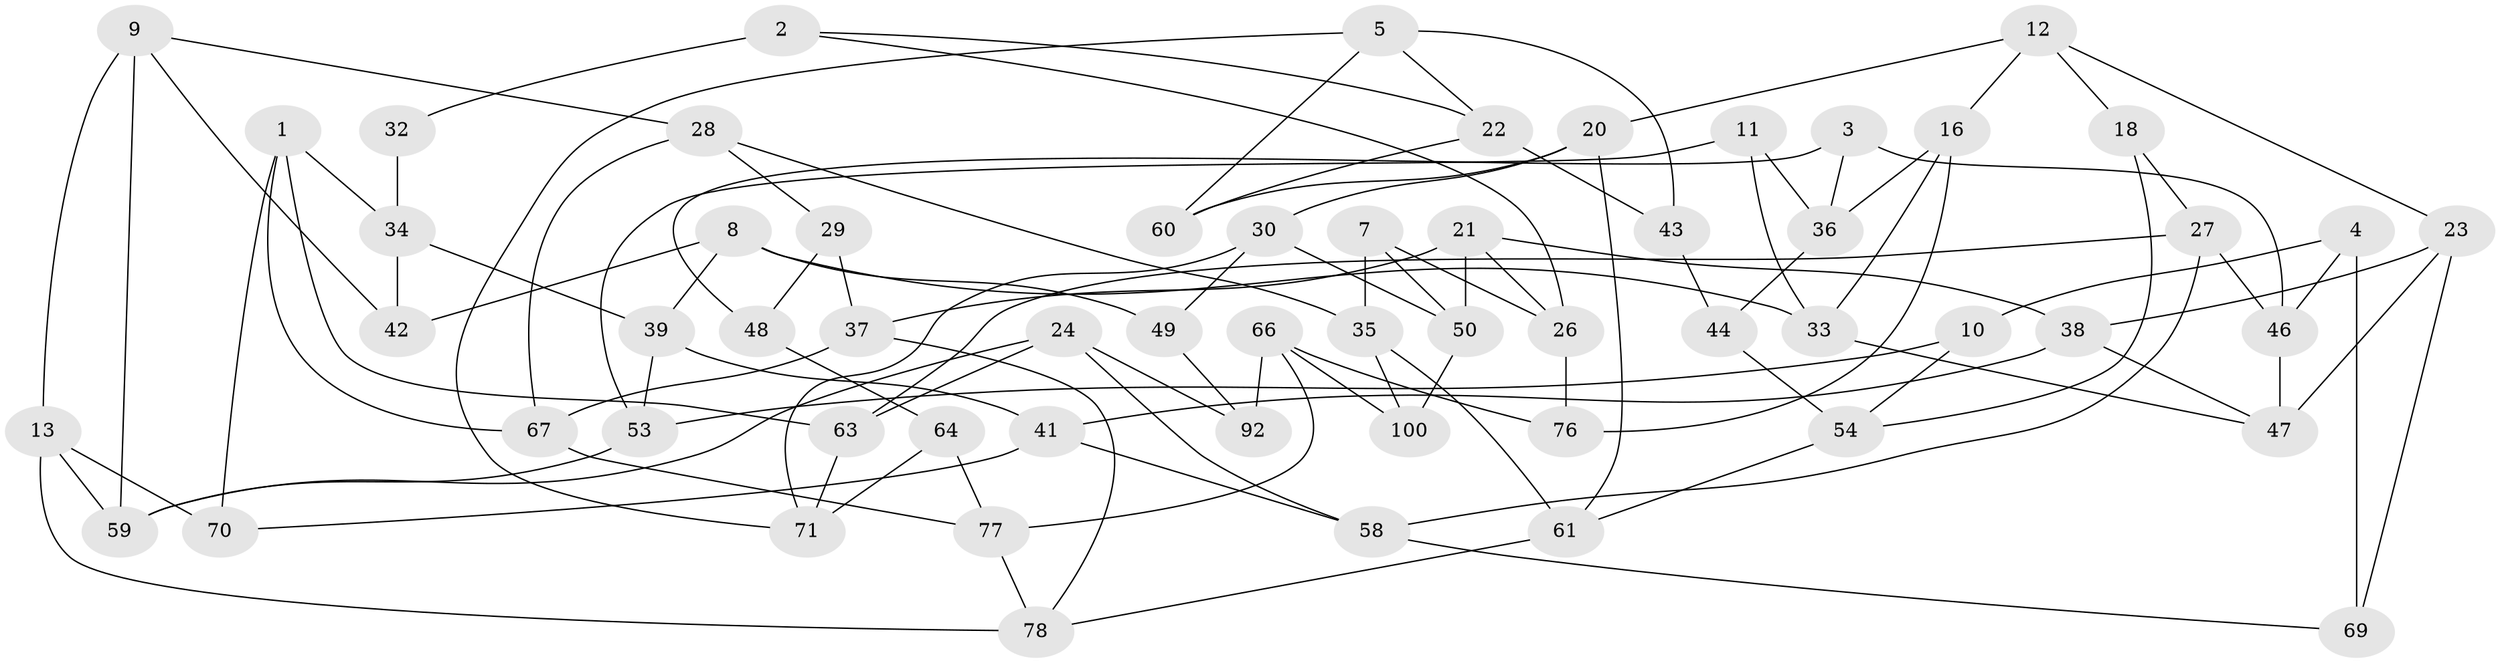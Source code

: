 // original degree distribution, {3: 1.0}
// Generated by graph-tools (version 1.1) at 2025/39/02/21/25 10:39:00]
// undirected, 59 vertices, 107 edges
graph export_dot {
graph [start="1"]
  node [color=gray90,style=filled];
  1 [super="+6"];
  2 [super="+62"];
  3;
  4;
  5 [super="+17"];
  7;
  8 [super="+19"];
  9 [super="+95"];
  10;
  11;
  12 [super="+15"];
  13 [super="+14"];
  16 [super="+45"];
  18;
  20 [super="+40"];
  21 [super="+84"];
  22 [super="+81"];
  23 [super="+51"];
  24 [super="+25"];
  26 [super="+72"];
  27 [super="+57"];
  28 [super="+31"];
  29 [super="+68"];
  30 [super="+87"];
  32;
  33 [super="+94"];
  34 [super="+93"];
  35 [super="+89"];
  36 [super="+73"];
  37 [super="+74"];
  38 [super="+55"];
  39 [super="+65"];
  41 [super="+52"];
  42;
  43;
  44;
  46 [super="+91"];
  47 [super="+97"];
  48 [super="+56"];
  49;
  50 [super="+98"];
  53 [super="+90"];
  54 [super="+83"];
  58 [super="+80"];
  59 [super="+75"];
  60;
  61 [super="+96"];
  63 [super="+86"];
  64;
  66 [super="+99"];
  67 [super="+88"];
  69;
  70;
  71 [super="+82"];
  76;
  77 [super="+79"];
  78 [super="+85"];
  92;
  100;
  1 -- 67;
  1 -- 70;
  1 -- 63;
  1 -- 34;
  2 -- 32 [weight=2];
  2 -- 26;
  2 -- 22;
  3 -- 46;
  3 -- 48;
  3 -- 36;
  4 -- 69;
  4 -- 10;
  4 -- 46;
  5 -- 60;
  5 -- 71;
  5 -- 43;
  5 -- 22;
  7 -- 50;
  7 -- 35;
  7 -- 26;
  8 -- 49;
  8 -- 39;
  8 -- 33;
  8 -- 42;
  9 -- 59;
  9 -- 13;
  9 -- 42;
  9 -- 28;
  10 -- 53;
  10 -- 54;
  11 -- 53;
  11 -- 33;
  11 -- 36;
  12 -- 18;
  12 -- 16;
  12 -- 20;
  12 -- 23;
  13 -- 59;
  13 -- 70;
  13 -- 78;
  16 -- 36;
  16 -- 76;
  16 -- 33;
  18 -- 27;
  18 -- 54;
  20 -- 60;
  20 -- 30;
  20 -- 61;
  21 -- 38;
  21 -- 37;
  21 -- 50;
  21 -- 26;
  22 -- 60;
  22 -- 43;
  23 -- 69;
  23 -- 38;
  23 -- 47;
  24 -- 92;
  24 -- 59;
  24 -- 63;
  24 -- 58;
  26 -- 76;
  27 -- 63;
  27 -- 58;
  27 -- 46;
  28 -- 35;
  28 -- 67;
  28 -- 29;
  29 -- 37;
  29 -- 48 [weight=2];
  30 -- 49;
  30 -- 50;
  30 -- 71;
  32 -- 34;
  33 -- 47;
  34 -- 39;
  34 -- 42;
  35 -- 100;
  35 -- 61;
  36 -- 44;
  37 -- 78;
  37 -- 67;
  38 -- 41;
  38 -- 47;
  39 -- 53;
  39 -- 41;
  41 -- 70;
  41 -- 58;
  43 -- 44;
  44 -- 54;
  46 -- 47;
  48 -- 64;
  49 -- 92;
  50 -- 100;
  53 -- 59;
  54 -- 61;
  58 -- 69;
  61 -- 78;
  63 -- 71;
  64 -- 77;
  64 -- 71;
  66 -- 76;
  66 -- 100;
  66 -- 92;
  66 -- 77;
  67 -- 77;
  77 -- 78;
}
